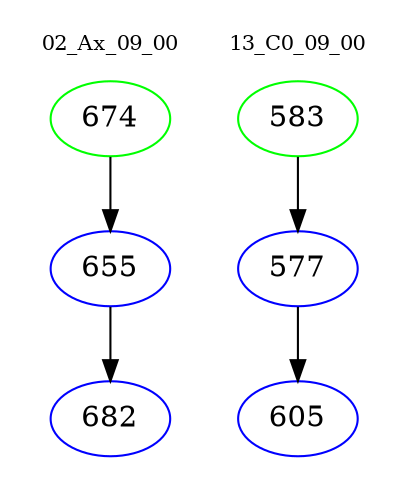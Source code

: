 digraph{
subgraph cluster_0 {
color = white
label = "02_Ax_09_00";
fontsize=10;
T0_674 [label="674", color="green"]
T0_674 -> T0_655 [color="black"]
T0_655 [label="655", color="blue"]
T0_655 -> T0_682 [color="black"]
T0_682 [label="682", color="blue"]
}
subgraph cluster_1 {
color = white
label = "13_C0_09_00";
fontsize=10;
T1_583 [label="583", color="green"]
T1_583 -> T1_577 [color="black"]
T1_577 [label="577", color="blue"]
T1_577 -> T1_605 [color="black"]
T1_605 [label="605", color="blue"]
}
}
